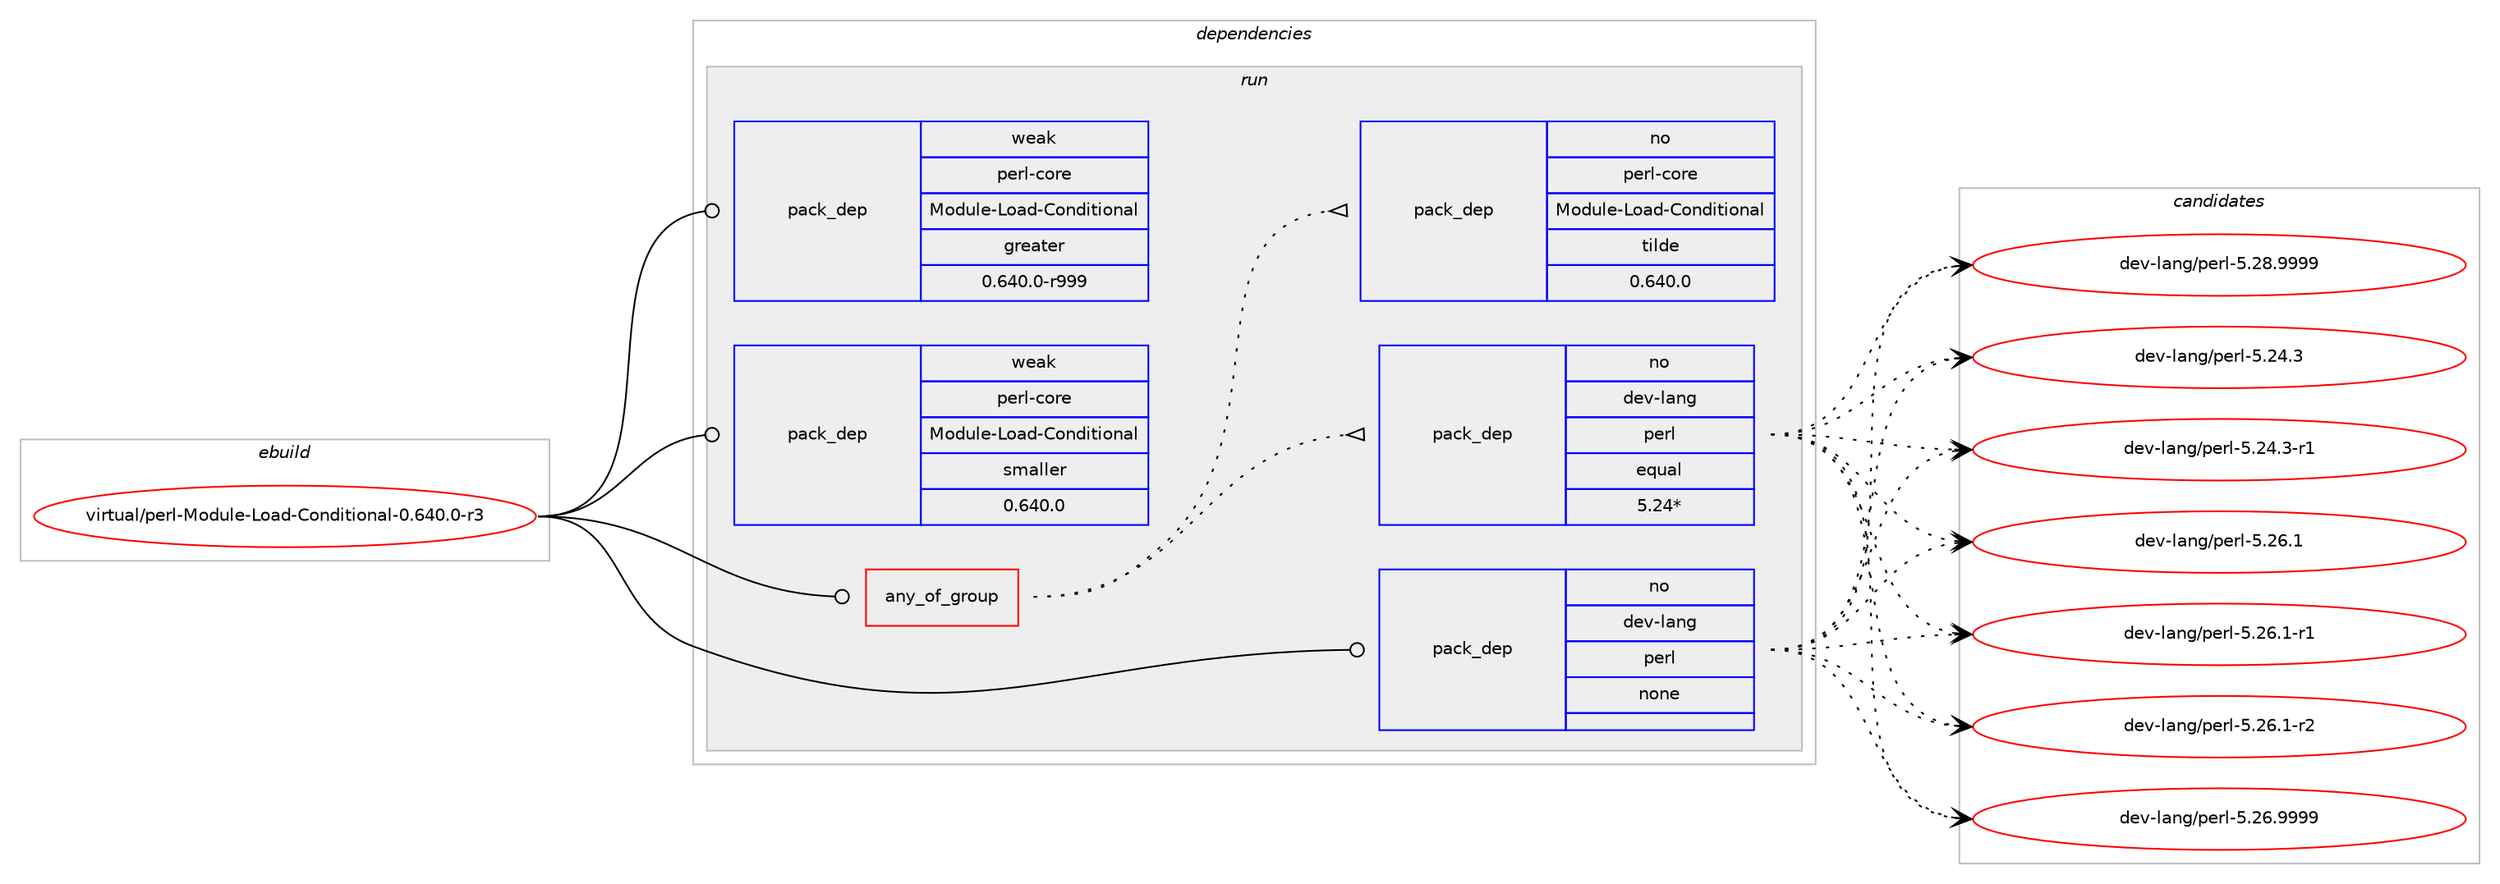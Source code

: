 digraph prolog {

# *************
# Graph options
# *************

newrank=true;
concentrate=true;
compound=true;
graph [rankdir=LR,fontname=Helvetica,fontsize=10,ranksep=1.5];#, ranksep=2.5, nodesep=0.2];
edge  [arrowhead=vee];
node  [fontname=Helvetica,fontsize=10];

# **********
# The ebuild
# **********

subgraph cluster_leftcol {
color=gray;
rank=same;
label=<<i>ebuild</i>>;
id [label="virtual/perl-Module-Load-Conditional-0.640.0-r3", color=red, width=4, href="../virtual/perl-Module-Load-Conditional-0.640.0-r3.svg"];
}

# ****************
# The dependencies
# ****************

subgraph cluster_midcol {
color=gray;
label=<<i>dependencies</i>>;
subgraph cluster_compile {
fillcolor="#eeeeee";
style=filled;
label=<<i>compile</i>>;
}
subgraph cluster_compileandrun {
fillcolor="#eeeeee";
style=filled;
label=<<i>compile and run</i>>;
}
subgraph cluster_run {
fillcolor="#eeeeee";
style=filled;
label=<<i>run</i>>;
subgraph any87 {
dependency8512 [label=<<TABLE BORDER="0" CELLBORDER="1" CELLSPACING="0" CELLPADDING="4"><TR><TD CELLPADDING="10">any_of_group</TD></TR></TABLE>>, shape=none, color=red];subgraph pack7388 {
dependency8513 [label=<<TABLE BORDER="0" CELLBORDER="1" CELLSPACING="0" CELLPADDING="4" WIDTH="220"><TR><TD ROWSPAN="6" CELLPADDING="30">pack_dep</TD></TR><TR><TD WIDTH="110">no</TD></TR><TR><TD>dev-lang</TD></TR><TR><TD>perl</TD></TR><TR><TD>equal</TD></TR><TR><TD>5.24*</TD></TR></TABLE>>, shape=none, color=blue];
}
dependency8512:e -> dependency8513:w [weight=20,style="dotted",arrowhead="oinv"];
subgraph pack7389 {
dependency8514 [label=<<TABLE BORDER="0" CELLBORDER="1" CELLSPACING="0" CELLPADDING="4" WIDTH="220"><TR><TD ROWSPAN="6" CELLPADDING="30">pack_dep</TD></TR><TR><TD WIDTH="110">no</TD></TR><TR><TD>perl-core</TD></TR><TR><TD>Module-Load-Conditional</TD></TR><TR><TD>tilde</TD></TR><TR><TD>0.640.0</TD></TR></TABLE>>, shape=none, color=blue];
}
dependency8512:e -> dependency8514:w [weight=20,style="dotted",arrowhead="oinv"];
}
id:e -> dependency8512:w [weight=20,style="solid",arrowhead="odot"];
subgraph pack7390 {
dependency8515 [label=<<TABLE BORDER="0" CELLBORDER="1" CELLSPACING="0" CELLPADDING="4" WIDTH="220"><TR><TD ROWSPAN="6" CELLPADDING="30">pack_dep</TD></TR><TR><TD WIDTH="110">no</TD></TR><TR><TD>dev-lang</TD></TR><TR><TD>perl</TD></TR><TR><TD>none</TD></TR><TR><TD></TD></TR></TABLE>>, shape=none, color=blue];
}
id:e -> dependency8515:w [weight=20,style="solid",arrowhead="odot"];
subgraph pack7391 {
dependency8516 [label=<<TABLE BORDER="0" CELLBORDER="1" CELLSPACING="0" CELLPADDING="4" WIDTH="220"><TR><TD ROWSPAN="6" CELLPADDING="30">pack_dep</TD></TR><TR><TD WIDTH="110">weak</TD></TR><TR><TD>perl-core</TD></TR><TR><TD>Module-Load-Conditional</TD></TR><TR><TD>greater</TD></TR><TR><TD>0.640.0-r999</TD></TR></TABLE>>, shape=none, color=blue];
}
id:e -> dependency8516:w [weight=20,style="solid",arrowhead="odot"];
subgraph pack7392 {
dependency8517 [label=<<TABLE BORDER="0" CELLBORDER="1" CELLSPACING="0" CELLPADDING="4" WIDTH="220"><TR><TD ROWSPAN="6" CELLPADDING="30">pack_dep</TD></TR><TR><TD WIDTH="110">weak</TD></TR><TR><TD>perl-core</TD></TR><TR><TD>Module-Load-Conditional</TD></TR><TR><TD>smaller</TD></TR><TR><TD>0.640.0</TD></TR></TABLE>>, shape=none, color=blue];
}
id:e -> dependency8517:w [weight=20,style="solid",arrowhead="odot"];
}
}

# **************
# The candidates
# **************

subgraph cluster_choices {
rank=same;
color=gray;
label=<<i>candidates</i>>;

subgraph choice7388 {
color=black;
nodesep=1;
choice10010111845108971101034711210111410845534650524651 [label="dev-lang/perl-5.24.3", color=red, width=4,href="../dev-lang/perl-5.24.3.svg"];
choice100101118451089711010347112101114108455346505246514511449 [label="dev-lang/perl-5.24.3-r1", color=red, width=4,href="../dev-lang/perl-5.24.3-r1.svg"];
choice10010111845108971101034711210111410845534650544649 [label="dev-lang/perl-5.26.1", color=red, width=4,href="../dev-lang/perl-5.26.1.svg"];
choice100101118451089711010347112101114108455346505446494511449 [label="dev-lang/perl-5.26.1-r1", color=red, width=4,href="../dev-lang/perl-5.26.1-r1.svg"];
choice100101118451089711010347112101114108455346505446494511450 [label="dev-lang/perl-5.26.1-r2", color=red, width=4,href="../dev-lang/perl-5.26.1-r2.svg"];
choice10010111845108971101034711210111410845534650544657575757 [label="dev-lang/perl-5.26.9999", color=red, width=4,href="../dev-lang/perl-5.26.9999.svg"];
choice10010111845108971101034711210111410845534650564657575757 [label="dev-lang/perl-5.28.9999", color=red, width=4,href="../dev-lang/perl-5.28.9999.svg"];
dependency8513:e -> choice10010111845108971101034711210111410845534650524651:w [style=dotted,weight="100"];
dependency8513:e -> choice100101118451089711010347112101114108455346505246514511449:w [style=dotted,weight="100"];
dependency8513:e -> choice10010111845108971101034711210111410845534650544649:w [style=dotted,weight="100"];
dependency8513:e -> choice100101118451089711010347112101114108455346505446494511449:w [style=dotted,weight="100"];
dependency8513:e -> choice100101118451089711010347112101114108455346505446494511450:w [style=dotted,weight="100"];
dependency8513:e -> choice10010111845108971101034711210111410845534650544657575757:w [style=dotted,weight="100"];
dependency8513:e -> choice10010111845108971101034711210111410845534650564657575757:w [style=dotted,weight="100"];
}
subgraph choice7389 {
color=black;
nodesep=1;
}
subgraph choice7390 {
color=black;
nodesep=1;
choice10010111845108971101034711210111410845534650524651 [label="dev-lang/perl-5.24.3", color=red, width=4,href="../dev-lang/perl-5.24.3.svg"];
choice100101118451089711010347112101114108455346505246514511449 [label="dev-lang/perl-5.24.3-r1", color=red, width=4,href="../dev-lang/perl-5.24.3-r1.svg"];
choice10010111845108971101034711210111410845534650544649 [label="dev-lang/perl-5.26.1", color=red, width=4,href="../dev-lang/perl-5.26.1.svg"];
choice100101118451089711010347112101114108455346505446494511449 [label="dev-lang/perl-5.26.1-r1", color=red, width=4,href="../dev-lang/perl-5.26.1-r1.svg"];
choice100101118451089711010347112101114108455346505446494511450 [label="dev-lang/perl-5.26.1-r2", color=red, width=4,href="../dev-lang/perl-5.26.1-r2.svg"];
choice10010111845108971101034711210111410845534650544657575757 [label="dev-lang/perl-5.26.9999", color=red, width=4,href="../dev-lang/perl-5.26.9999.svg"];
choice10010111845108971101034711210111410845534650564657575757 [label="dev-lang/perl-5.28.9999", color=red, width=4,href="../dev-lang/perl-5.28.9999.svg"];
dependency8515:e -> choice10010111845108971101034711210111410845534650524651:w [style=dotted,weight="100"];
dependency8515:e -> choice100101118451089711010347112101114108455346505246514511449:w [style=dotted,weight="100"];
dependency8515:e -> choice10010111845108971101034711210111410845534650544649:w [style=dotted,weight="100"];
dependency8515:e -> choice100101118451089711010347112101114108455346505446494511449:w [style=dotted,weight="100"];
dependency8515:e -> choice100101118451089711010347112101114108455346505446494511450:w [style=dotted,weight="100"];
dependency8515:e -> choice10010111845108971101034711210111410845534650544657575757:w [style=dotted,weight="100"];
dependency8515:e -> choice10010111845108971101034711210111410845534650564657575757:w [style=dotted,weight="100"];
}
subgraph choice7391 {
color=black;
nodesep=1;
}
subgraph choice7392 {
color=black;
nodesep=1;
}
}

}
